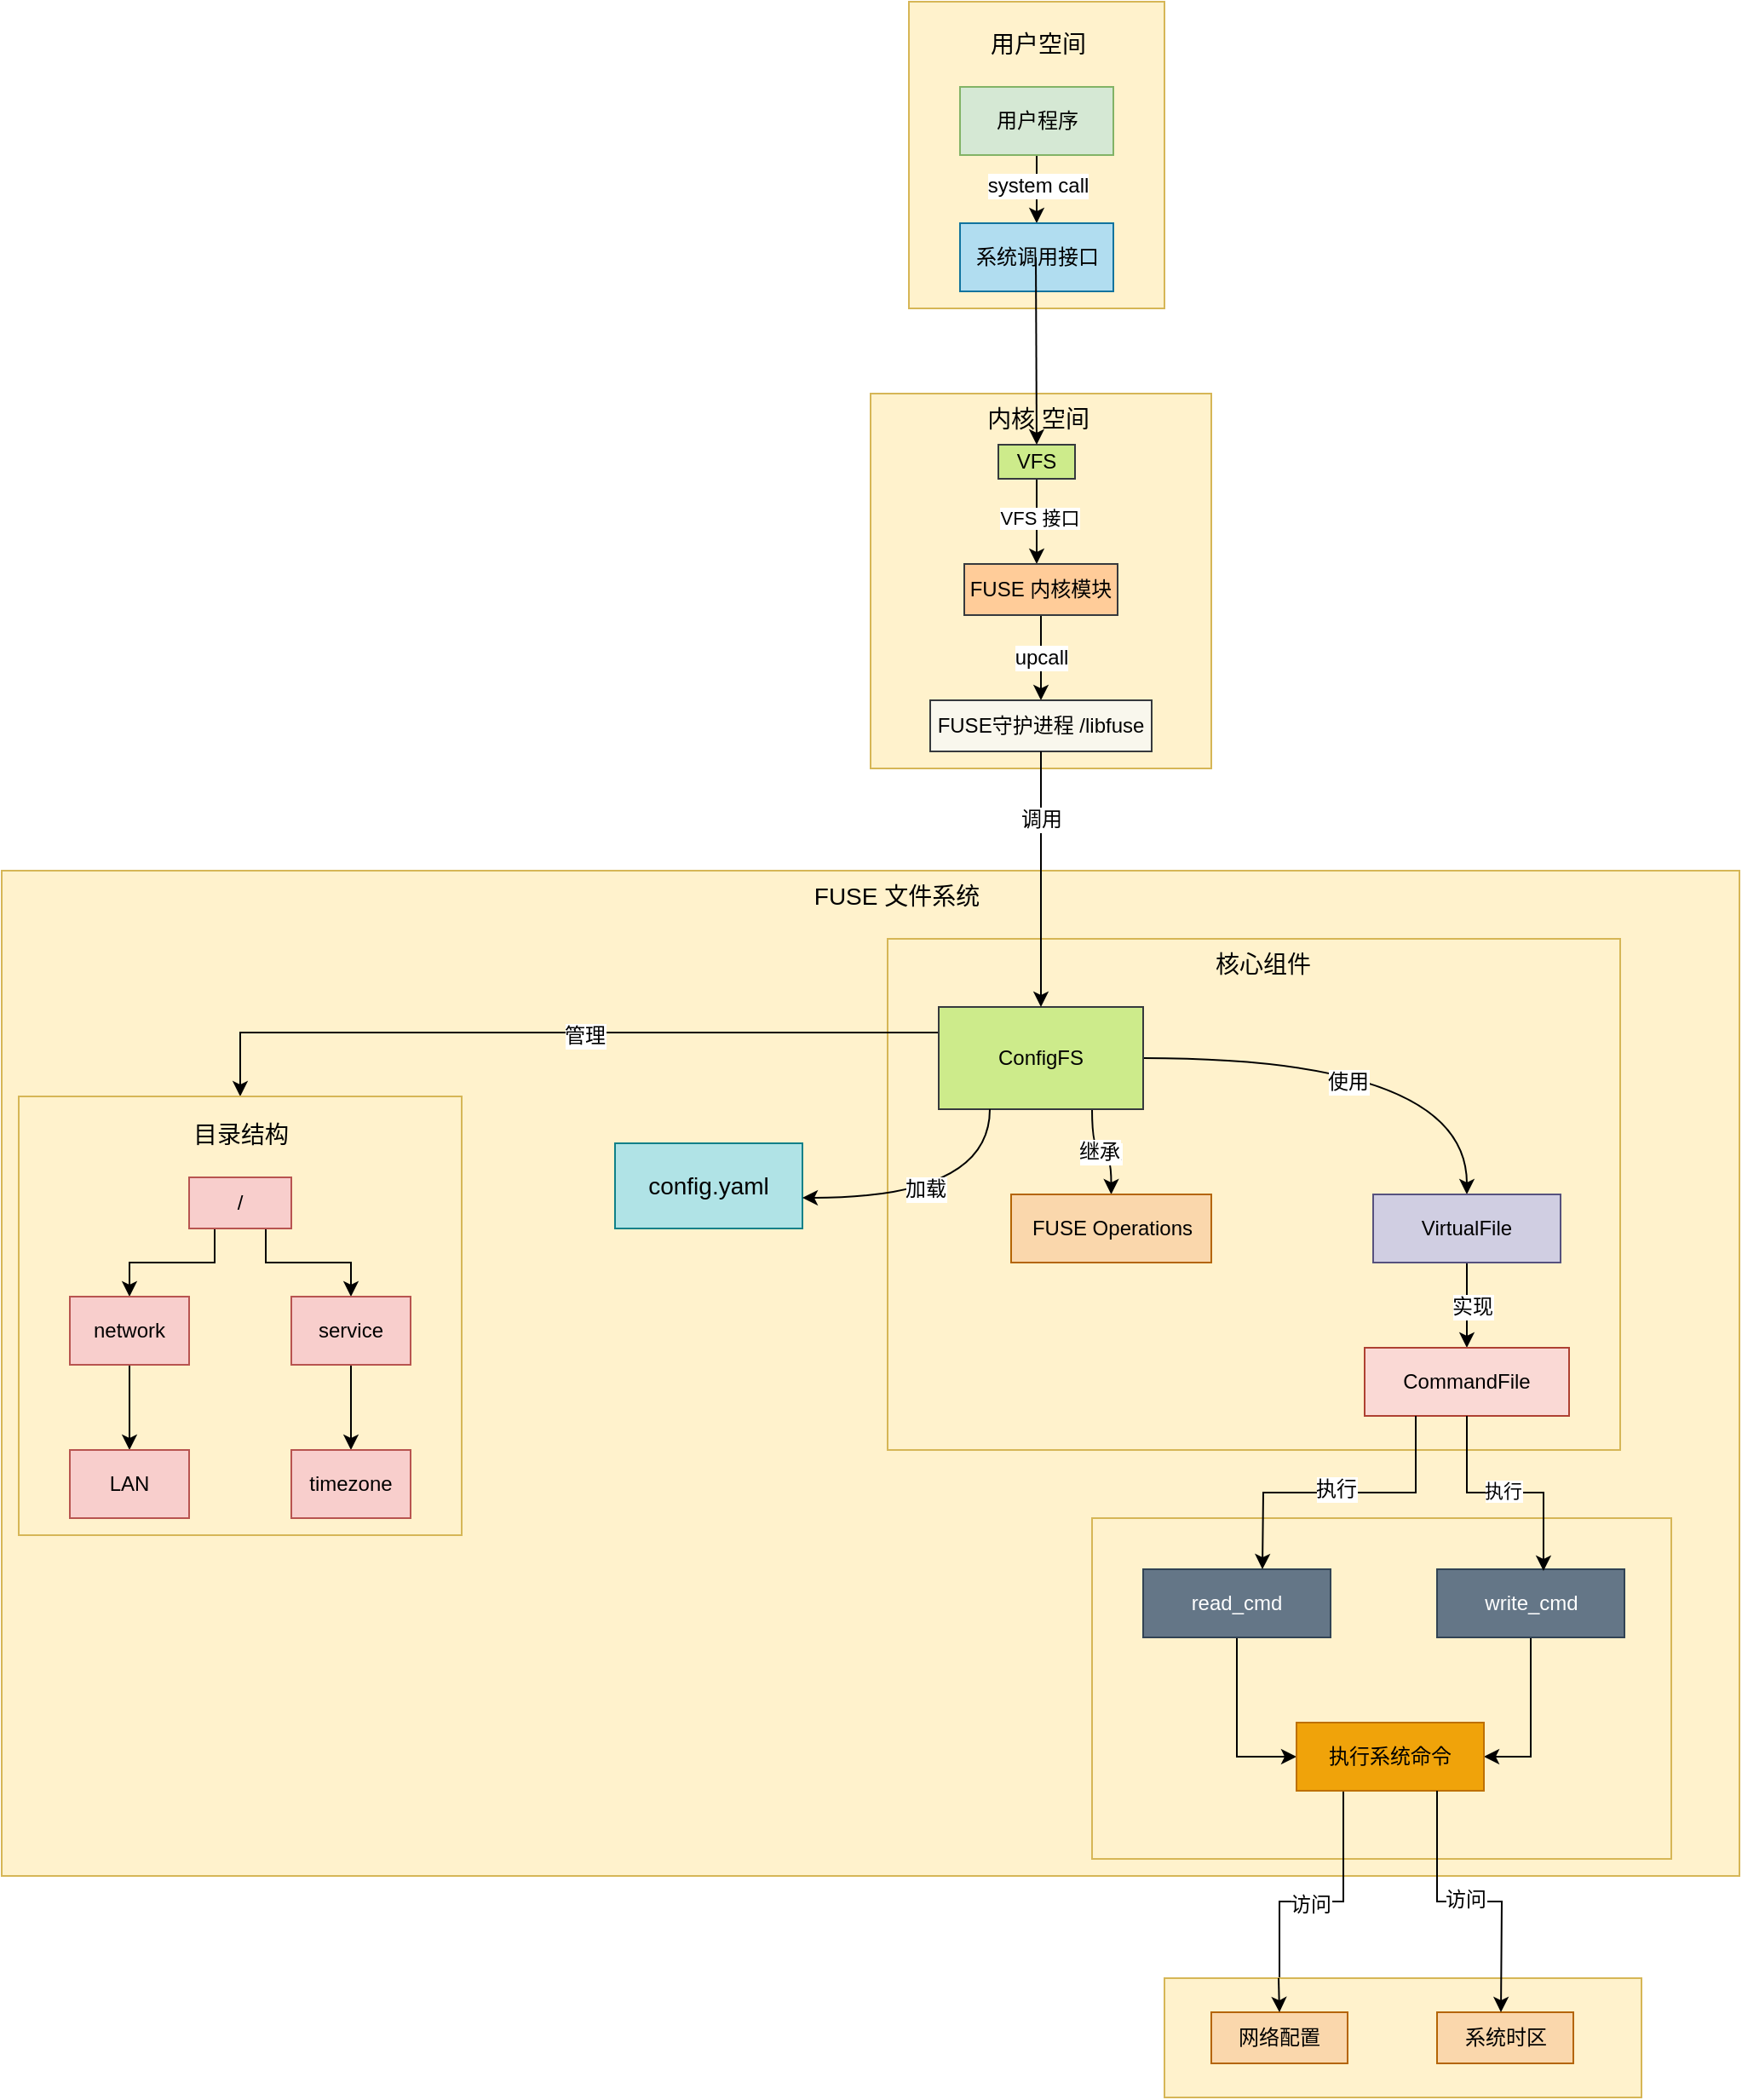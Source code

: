 <mxfile version="26.0.6" pages="2">
  <diagram name="第 1 页" id="SGtt7-OJMdf_N2xyrFZu">
    <mxGraphModel dx="1426" dy="783" grid="1" gridSize="10" guides="1" tooltips="1" connect="1" arrows="1" fold="1" page="1" pageScale="1" pageWidth="20000" pageHeight="15000" math="0" shadow="0">
      <root>
        <mxCell id="0" />
        <mxCell id="1" parent="0" />
        <mxCell id="IP_JxdHGJETqCByfs_0r-2" value="" style="rounded=0;whiteSpace=wrap;html=1;fillColor=#fff2cc;strokeColor=#d6b656;" vertex="1" parent="1">
          <mxGeometry x="872.5" y="290" width="150" height="180" as="geometry" />
        </mxCell>
        <mxCell id="IP_JxdHGJETqCByfs_0r-3" value="&lt;font style=&quot;font-size: 14px;&quot;&gt;用户空间&lt;/font&gt;" style="text;html=1;align=center;verticalAlign=middle;resizable=0;points=[];autosize=1;strokeColor=none;fillColor=none;" vertex="1" parent="1">
          <mxGeometry x="907.5" y="300" width="80" height="30" as="geometry" />
        </mxCell>
        <mxCell id="IP_JxdHGJETqCByfs_0r-11" value="" style="edgeStyle=orthogonalEdgeStyle;rounded=0;orthogonalLoop=1;jettySize=auto;html=1;" edge="1" parent="1" source="IP_JxdHGJETqCByfs_0r-5" target="IP_JxdHGJETqCByfs_0r-6">
          <mxGeometry relative="1" as="geometry" />
        </mxCell>
        <mxCell id="IP_JxdHGJETqCByfs_0r-12" value="&lt;font style=&quot;font-size: 12px;&quot;&gt;system call&lt;/font&gt;" style="edgeLabel;html=1;align=center;verticalAlign=middle;resizable=0;points=[];" vertex="1" connectable="0" parent="IP_JxdHGJETqCByfs_0r-11">
          <mxGeometry x="-0.1" relative="1" as="geometry">
            <mxPoint as="offset" />
          </mxGeometry>
        </mxCell>
        <mxCell id="IP_JxdHGJETqCByfs_0r-5" value="用户程序" style="rounded=0;whiteSpace=wrap;html=1;fillColor=#d5e8d4;strokeColor=#82b366;" vertex="1" parent="1">
          <mxGeometry x="902.5" y="340" width="90" height="40" as="geometry" />
        </mxCell>
        <mxCell id="IP_JxdHGJETqCByfs_0r-6" value="系统调用接口" style="rounded=0;whiteSpace=wrap;html=1;fillColor=#b1ddf0;strokeColor=#10739e;" vertex="1" parent="1">
          <mxGeometry x="902.5" y="420" width="90" height="40" as="geometry" />
        </mxCell>
        <mxCell id="IP_JxdHGJETqCByfs_0r-14" value="" style="rounded=0;whiteSpace=wrap;html=1;fillColor=#fff2cc;strokeColor=#d6b656;" vertex="1" parent="1">
          <mxGeometry x="850" y="520" width="200" height="220" as="geometry" />
        </mxCell>
        <mxCell id="IP_JxdHGJETqCByfs_0r-15" value="&lt;font style=&quot;font-size: 14px;&quot;&gt;内核 空间&lt;/font&gt;" style="text;html=1;align=center;verticalAlign=middle;resizable=0;points=[];autosize=1;strokeColor=none;fillColor=none;" vertex="1" parent="1">
          <mxGeometry x="907.5" y="520" width="80" height="30" as="geometry" />
        </mxCell>
        <mxCell id="IP_JxdHGJETqCByfs_0r-18" value="" style="edgeStyle=orthogonalEdgeStyle;rounded=0;orthogonalLoop=1;jettySize=auto;html=1;" edge="1" parent="1" source="IP_JxdHGJETqCByfs_0r-16" target="IP_JxdHGJETqCByfs_0r-17">
          <mxGeometry relative="1" as="geometry">
            <Array as="points">
              <mxPoint x="948" y="620" />
              <mxPoint x="948" y="620" />
            </Array>
          </mxGeometry>
        </mxCell>
        <mxCell id="IP_JxdHGJETqCByfs_0r-19" value="VFS 接口" style="edgeLabel;html=1;align=center;verticalAlign=middle;resizable=0;points=[];" vertex="1" connectable="0" parent="IP_JxdHGJETqCByfs_0r-18">
          <mxGeometry x="-0.08" y="1" relative="1" as="geometry">
            <mxPoint as="offset" />
          </mxGeometry>
        </mxCell>
        <mxCell id="IP_JxdHGJETqCByfs_0r-16" value="VFS" style="rounded=0;whiteSpace=wrap;html=1;fillColor=#cdeb8b;strokeColor=#36393d;" vertex="1" parent="1">
          <mxGeometry x="925" y="550" width="45" height="20" as="geometry" />
        </mxCell>
        <mxCell id="IP_JxdHGJETqCByfs_0r-22" value="&lt;font style=&quot;font-size: 12px;&quot;&gt;upcall&lt;/font&gt;" style="edgeStyle=orthogonalEdgeStyle;rounded=0;orthogonalLoop=1;jettySize=auto;html=1;" edge="1" parent="1" source="IP_JxdHGJETqCByfs_0r-17" target="IP_JxdHGJETqCByfs_0r-20">
          <mxGeometry relative="1" as="geometry" />
        </mxCell>
        <mxCell id="IP_JxdHGJETqCByfs_0r-17" value="FUSE 内核模块" style="rounded=0;whiteSpace=wrap;html=1;fillColor=#ffcc99;strokeColor=#36393d;" vertex="1" parent="1">
          <mxGeometry x="905" y="620" width="90" height="30" as="geometry" />
        </mxCell>
        <mxCell id="IP_JxdHGJETqCByfs_0r-20" value="FUSE守护进程 /libfuse" style="rounded=0;whiteSpace=wrap;html=1;fillColor=#f9f7ed;strokeColor=#36393d;" vertex="1" parent="1">
          <mxGeometry x="885" y="700" width="130" height="30" as="geometry" />
        </mxCell>
        <mxCell id="IP_JxdHGJETqCByfs_0r-77" value="" style="endArrow=classic;html=1;rounded=0;elbow=vertical;entryX=0.5;entryY=0;entryDx=0;entryDy=0;" edge="1" parent="1" target="IP_JxdHGJETqCByfs_0r-16">
          <mxGeometry width="50" height="50" relative="1" as="geometry">
            <mxPoint x="947" y="440" as="sourcePoint" />
            <mxPoint x="947" y="520" as="targetPoint" />
          </mxGeometry>
        </mxCell>
        <mxCell id="WqmLfedw4mhr-eDDyOhO-1" value="" style="rounded=0;whiteSpace=wrap;html=1;fillColor=#fff2cc;strokeColor=#d6b656;" vertex="1" parent="1">
          <mxGeometry x="340" y="800" width="1020" height="590" as="geometry" />
        </mxCell>
        <mxCell id="WqmLfedw4mhr-eDDyOhO-2" style="edgeStyle=none;rounded=0;orthogonalLoop=1;jettySize=auto;html=1;exitX=0.25;exitY=0;exitDx=0;exitDy=0;elbow=vertical;" edge="1" parent="1" source="WqmLfedw4mhr-eDDyOhO-3" target="WqmLfedw4mhr-eDDyOhO-11">
          <mxGeometry relative="1" as="geometry" />
        </mxCell>
        <mxCell id="WqmLfedw4mhr-eDDyOhO-3" value="" style="rounded=0;whiteSpace=wrap;html=1;fillColor=#fff2cc;strokeColor=#d6b656;" vertex="1" parent="1">
          <mxGeometry x="860" y="840" width="430" height="300" as="geometry" />
        </mxCell>
        <mxCell id="WqmLfedw4mhr-eDDyOhO-4" value="&lt;span style=&quot;font-size: 14px;&quot;&gt;核心组件&lt;/span&gt;" style="text;html=1;align=center;verticalAlign=middle;resizable=0;points=[];autosize=1;strokeColor=none;fillColor=none;" vertex="1" parent="1">
          <mxGeometry x="1040" y="840" width="80" height="30" as="geometry" />
        </mxCell>
        <mxCell id="WqmLfedw4mhr-eDDyOhO-5" style="edgeStyle=orthogonalEdgeStyle;rounded=0;orthogonalLoop=1;jettySize=auto;html=1;exitX=0.75;exitY=1;exitDx=0;exitDy=0;curved=1;" edge="1" parent="1" source="WqmLfedw4mhr-eDDyOhO-11" target="WqmLfedw4mhr-eDDyOhO-12">
          <mxGeometry relative="1" as="geometry" />
        </mxCell>
        <mxCell id="WqmLfedw4mhr-eDDyOhO-6" value="继承" style="edgeLabel;html=1;align=center;verticalAlign=middle;resizable=0;points=[];" vertex="1" connectable="0" parent="WqmLfedw4mhr-eDDyOhO-5">
          <mxGeometry x="-0.044" y="-1" relative="1" as="geometry">
            <mxPoint x="1" as="offset" />
          </mxGeometry>
        </mxCell>
        <mxCell id="WqmLfedw4mhr-eDDyOhO-69" value="Text" style="edgeLabel;html=1;align=center;verticalAlign=middle;resizable=0;points=[];" vertex="1" connectable="0" parent="WqmLfedw4mhr-eDDyOhO-5">
          <mxGeometry x="0.011" relative="1" as="geometry">
            <mxPoint as="offset" />
          </mxGeometry>
        </mxCell>
        <mxCell id="WqmLfedw4mhr-eDDyOhO-70" value="&lt;font style=&quot;font-size: 12px;&quot;&gt;继承&lt;/font&gt;" style="edgeLabel;html=1;align=center;verticalAlign=middle;resizable=0;points=[];" vertex="1" connectable="0" parent="WqmLfedw4mhr-eDDyOhO-5">
          <mxGeometry x="-0.054" relative="1" as="geometry">
            <mxPoint as="offset" />
          </mxGeometry>
        </mxCell>
        <mxCell id="WqmLfedw4mhr-eDDyOhO-7" style="rounded=0;orthogonalLoop=1;jettySize=auto;html=1;edgeStyle=orthogonalEdgeStyle;elbow=vertical;curved=1;" edge="1" parent="1" source="WqmLfedw4mhr-eDDyOhO-11" target="WqmLfedw4mhr-eDDyOhO-15">
          <mxGeometry relative="1" as="geometry" />
        </mxCell>
        <mxCell id="WqmLfedw4mhr-eDDyOhO-8" value="&lt;font style=&quot;font-size: 12px;&quot;&gt;使用&lt;/font&gt;" style="edgeLabel;html=1;align=center;verticalAlign=middle;resizable=0;points=[];" vertex="1" connectable="0" parent="WqmLfedw4mhr-eDDyOhO-7">
          <mxGeometry x="-0.11" y="-14" relative="1" as="geometry">
            <mxPoint as="offset" />
          </mxGeometry>
        </mxCell>
        <mxCell id="WqmLfedw4mhr-eDDyOhO-9" style="edgeStyle=orthogonalEdgeStyle;rounded=0;orthogonalLoop=1;jettySize=auto;html=1;exitX=0;exitY=0.25;exitDx=0;exitDy=0;entryX=0.5;entryY=0;entryDx=0;entryDy=0;elbow=vertical;" edge="1" parent="1" source="WqmLfedw4mhr-eDDyOhO-11" target="WqmLfedw4mhr-eDDyOhO-35">
          <mxGeometry relative="1" as="geometry" />
        </mxCell>
        <mxCell id="WqmLfedw4mhr-eDDyOhO-84" value="&lt;font style=&quot;font-size: 12px;&quot;&gt;管理&lt;/font&gt;" style="edgeLabel;html=1;align=center;verticalAlign=middle;resizable=0;points=[];" vertex="1" connectable="0" parent="WqmLfedw4mhr-eDDyOhO-9">
          <mxGeometry x="-0.07" y="2" relative="1" as="geometry">
            <mxPoint as="offset" />
          </mxGeometry>
        </mxCell>
        <mxCell id="WqmLfedw4mhr-eDDyOhO-11" value="ConfigFS" style="rounded=0;whiteSpace=wrap;html=1;fillColor=#cdeb8b;strokeColor=#36393d;" vertex="1" parent="1">
          <mxGeometry x="890" y="880" width="120" height="60" as="geometry" />
        </mxCell>
        <mxCell id="WqmLfedw4mhr-eDDyOhO-12" value="FUSE Operations" style="rounded=0;whiteSpace=wrap;html=1;fillColor=#fad7ac;strokeColor=#b46504;" vertex="1" parent="1">
          <mxGeometry x="932.5" y="990" width="117.5" height="40" as="geometry" />
        </mxCell>
        <mxCell id="WqmLfedw4mhr-eDDyOhO-13" style="edgeStyle=orthogonalEdgeStyle;rounded=0;orthogonalLoop=1;jettySize=auto;html=1;exitX=0.5;exitY=1;exitDx=0;exitDy=0;entryX=0.5;entryY=0;entryDx=0;entryDy=0;" edge="1" parent="1" source="WqmLfedw4mhr-eDDyOhO-15" target="WqmLfedw4mhr-eDDyOhO-16">
          <mxGeometry relative="1" as="geometry" />
        </mxCell>
        <mxCell id="WqmLfedw4mhr-eDDyOhO-14" value="&lt;font style=&quot;font-size: 12px;&quot;&gt;实现&lt;/font&gt;" style="edgeLabel;html=1;align=center;verticalAlign=middle;resizable=0;points=[];" vertex="1" connectable="0" parent="WqmLfedw4mhr-eDDyOhO-13">
          <mxGeometry x="0.04" y="3" relative="1" as="geometry">
            <mxPoint as="offset" />
          </mxGeometry>
        </mxCell>
        <mxCell id="WqmLfedw4mhr-eDDyOhO-15" value="VirtualFile" style="rounded=0;whiteSpace=wrap;html=1;fillColor=#d0cee2;strokeColor=#56517e;" vertex="1" parent="1">
          <mxGeometry x="1145" y="990" width="110" height="40" as="geometry" />
        </mxCell>
        <mxCell id="WqmLfedw4mhr-eDDyOhO-16" value="CommandFile" style="rounded=0;whiteSpace=wrap;html=1;fillColor=#fad9d5;strokeColor=#ae4132;" vertex="1" parent="1">
          <mxGeometry x="1140" y="1080" width="120" height="40" as="geometry" />
        </mxCell>
        <mxCell id="WqmLfedw4mhr-eDDyOhO-17" value="&lt;font style=&quot;font-size: 14px;&quot;&gt;config.yaml&lt;/font&gt;" style="rounded=0;whiteSpace=wrap;html=1;fillColor=#b0e3e6;strokeColor=#0e8088;" vertex="1" parent="1">
          <mxGeometry x="700" y="960" width="110" height="50" as="geometry" />
        </mxCell>
        <mxCell id="WqmLfedw4mhr-eDDyOhO-18" style="edgeStyle=orthogonalEdgeStyle;rounded=0;orthogonalLoop=1;jettySize=auto;html=1;exitX=0.25;exitY=1;exitDx=0;exitDy=0;entryX=1;entryY=0.64;entryDx=0;entryDy=0;entryPerimeter=0;curved=1;" edge="1" parent="1" source="WqmLfedw4mhr-eDDyOhO-11" target="WqmLfedw4mhr-eDDyOhO-17">
          <mxGeometry relative="1" as="geometry" />
        </mxCell>
        <mxCell id="WqmLfedw4mhr-eDDyOhO-19" value="&lt;font style=&quot;font-size: 12px;&quot;&gt;加载&lt;/font&gt;" style="edgeLabel;html=1;align=center;verticalAlign=middle;resizable=0;points=[];" vertex="1" connectable="0" parent="WqmLfedw4mhr-eDDyOhO-18">
          <mxGeometry x="0.11" y="-5" relative="1" as="geometry">
            <mxPoint as="offset" />
          </mxGeometry>
        </mxCell>
        <mxCell id="WqmLfedw4mhr-eDDyOhO-20" style="edgeStyle=none;rounded=0;orthogonalLoop=1;jettySize=auto;html=1;exitX=0.25;exitY=0;exitDx=0;exitDy=0;elbow=vertical;" edge="1" parent="1" source="WqmLfedw4mhr-eDDyOhO-3" target="WqmLfedw4mhr-eDDyOhO-3">
          <mxGeometry relative="1" as="geometry" />
        </mxCell>
        <mxCell id="WqmLfedw4mhr-eDDyOhO-21" value="" style="rounded=0;whiteSpace=wrap;html=1;fillColor=#fff2cc;strokeColor=#d6b656;" vertex="1" parent="1">
          <mxGeometry x="980" y="1180" width="340" height="200" as="geometry" />
        </mxCell>
        <mxCell id="WqmLfedw4mhr-eDDyOhO-22" style="edgeStyle=orthogonalEdgeStyle;rounded=0;orthogonalLoop=1;jettySize=auto;html=1;exitX=0.5;exitY=1;exitDx=0;exitDy=0;entryX=0;entryY=0.5;entryDx=0;entryDy=0;elbow=vertical;" edge="1" parent="1" source="WqmLfedw4mhr-eDDyOhO-23" target="WqmLfedw4mhr-eDDyOhO-28">
          <mxGeometry relative="1" as="geometry" />
        </mxCell>
        <mxCell id="WqmLfedw4mhr-eDDyOhO-23" value="read_cmd" style="rounded=0;whiteSpace=wrap;html=1;fillColor=#647687;fontColor=#ffffff;strokeColor=#314354;" vertex="1" parent="1">
          <mxGeometry x="1010" y="1210" width="110" height="40" as="geometry" />
        </mxCell>
        <mxCell id="WqmLfedw4mhr-eDDyOhO-24" style="edgeStyle=orthogonalEdgeStyle;rounded=0;orthogonalLoop=1;jettySize=auto;html=1;entryX=1;entryY=0.5;entryDx=0;entryDy=0;elbow=vertical;" edge="1" parent="1" source="WqmLfedw4mhr-eDDyOhO-25" target="WqmLfedw4mhr-eDDyOhO-28">
          <mxGeometry relative="1" as="geometry" />
        </mxCell>
        <mxCell id="WqmLfedw4mhr-eDDyOhO-25" value="write_cmd" style="rounded=0;whiteSpace=wrap;html=1;fillColor=#647687;fontColor=#ffffff;strokeColor=#314354;" vertex="1" parent="1">
          <mxGeometry x="1182.5" y="1210" width="110" height="40" as="geometry" />
        </mxCell>
        <mxCell id="WqmLfedw4mhr-eDDyOhO-26" style="edgeStyle=orthogonalEdgeStyle;rounded=0;orthogonalLoop=1;jettySize=auto;html=1;exitX=0.25;exitY=1;exitDx=0;exitDy=0;entryX=0.5;entryY=0;entryDx=0;entryDy=0;elbow=vertical;" edge="1" parent="1">
          <mxGeometry relative="1" as="geometry">
            <mxPoint x="1127.5" y="1340" as="sourcePoint" />
            <mxPoint x="1090" y="1470" as="targetPoint" />
            <Array as="points">
              <mxPoint x="1128" y="1405" />
              <mxPoint x="1090" y="1405" />
            </Array>
          </mxGeometry>
        </mxCell>
        <mxCell id="WqmLfedw4mhr-eDDyOhO-81" value="&lt;font style=&quot;font-size: 12px;&quot;&gt;访问&lt;/font&gt;" style="edgeLabel;html=1;align=center;verticalAlign=middle;resizable=0;points=[];" vertex="1" connectable="0" parent="WqmLfedw4mhr-eDDyOhO-26">
          <mxGeometry x="0.021" y="2" relative="1" as="geometry">
            <mxPoint x="1" as="offset" />
          </mxGeometry>
        </mxCell>
        <mxCell id="WqmLfedw4mhr-eDDyOhO-28" value="执行系统命令" style="rounded=0;whiteSpace=wrap;html=1;fillColor=#f0a30a;fontColor=#000000;strokeColor=#BD7000;" vertex="1" parent="1">
          <mxGeometry x="1100" y="1300" width="110" height="40" as="geometry" />
        </mxCell>
        <mxCell id="WqmLfedw4mhr-eDDyOhO-29" value="" style="rounded=0;whiteSpace=wrap;html=1;fillColor=#fff2cc;strokeColor=#d6b656;" vertex="1" parent="1">
          <mxGeometry x="1022.5" y="1450" width="280" height="70" as="geometry" />
        </mxCell>
        <mxCell id="WqmLfedw4mhr-eDDyOhO-30" value="网络配置" style="rounded=0;whiteSpace=wrap;html=1;fillColor=#fad7ac;strokeColor=#b46504;" vertex="1" parent="1">
          <mxGeometry x="1050" y="1470" width="80" height="30" as="geometry" />
        </mxCell>
        <mxCell id="WqmLfedw4mhr-eDDyOhO-31" value="系统时区" style="rounded=0;whiteSpace=wrap;html=1;fillColor=#fad7ac;strokeColor=#b46504;" vertex="1" parent="1">
          <mxGeometry x="1182.5" y="1470" width="80" height="30" as="geometry" />
        </mxCell>
        <mxCell id="WqmLfedw4mhr-eDDyOhO-32" style="edgeStyle=orthogonalEdgeStyle;rounded=0;orthogonalLoop=1;jettySize=auto;html=1;exitX=0.75;exitY=1;exitDx=0;exitDy=0;entryX=0.277;entryY=0.286;entryDx=0;entryDy=0;entryPerimeter=0;elbow=vertical;" edge="1" parent="1" source="WqmLfedw4mhr-eDDyOhO-28">
          <mxGeometry relative="1" as="geometry">
            <mxPoint x="1248" y="1340" as="sourcePoint" />
            <mxPoint x="1220" y="1470" as="targetPoint" />
          </mxGeometry>
        </mxCell>
        <mxCell id="WqmLfedw4mhr-eDDyOhO-82" value="&lt;font style=&quot;font-size: 12px;&quot;&gt;访问&lt;/font&gt;" style="edgeLabel;html=1;align=center;verticalAlign=middle;resizable=0;points=[];" vertex="1" connectable="0" parent="WqmLfedw4mhr-eDDyOhO-32">
          <mxGeometry x="-0.042" y="1" relative="1" as="geometry">
            <mxPoint x="1" as="offset" />
          </mxGeometry>
        </mxCell>
        <mxCell id="WqmLfedw4mhr-eDDyOhO-34" value="" style="endArrow=classic;html=1;rounded=0;elbow=vertical;" edge="1" parent="1">
          <mxGeometry width="50" height="50" relative="1" as="geometry">
            <mxPoint x="1089.5" y="1450" as="sourcePoint" />
            <mxPoint x="1090" y="1470" as="targetPoint" />
          </mxGeometry>
        </mxCell>
        <mxCell id="WqmLfedw4mhr-eDDyOhO-35" value="" style="rounded=0;whiteSpace=wrap;html=1;fillColor=#fff2cc;strokeColor=#d6b656;" vertex="1" parent="1">
          <mxGeometry x="350" y="932.5" width="260" height="257.5" as="geometry" />
        </mxCell>
        <mxCell id="WqmLfedw4mhr-eDDyOhO-36" value="&lt;span style=&quot;font-size: 14px;&quot;&gt;目录结构&lt;/span&gt;" style="text;html=1;align=center;verticalAlign=middle;resizable=0;points=[];autosize=1;strokeColor=none;fillColor=none;" vertex="1" parent="1">
          <mxGeometry x="440" y="940" width="80" height="30" as="geometry" />
        </mxCell>
        <mxCell id="WqmLfedw4mhr-eDDyOhO-37" style="edgeStyle=orthogonalEdgeStyle;rounded=0;orthogonalLoop=1;jettySize=auto;html=1;exitX=0.25;exitY=1;exitDx=0;exitDy=0;elbow=vertical;" edge="1" parent="1" source="WqmLfedw4mhr-eDDyOhO-39" target="WqmLfedw4mhr-eDDyOhO-41">
          <mxGeometry relative="1" as="geometry" />
        </mxCell>
        <mxCell id="WqmLfedw4mhr-eDDyOhO-38" style="edgeStyle=orthogonalEdgeStyle;rounded=0;orthogonalLoop=1;jettySize=auto;html=1;exitX=0.75;exitY=1;exitDx=0;exitDy=0;entryX=0.5;entryY=0;entryDx=0;entryDy=0;elbow=vertical;" edge="1" parent="1" source="WqmLfedw4mhr-eDDyOhO-39" target="WqmLfedw4mhr-eDDyOhO-43">
          <mxGeometry relative="1" as="geometry" />
        </mxCell>
        <mxCell id="WqmLfedw4mhr-eDDyOhO-39" value="/" style="rounded=0;whiteSpace=wrap;html=1;fillColor=#f8cecc;strokeColor=#b85450;" vertex="1" parent="1">
          <mxGeometry x="450" y="980" width="60" height="30" as="geometry" />
        </mxCell>
        <mxCell id="WqmLfedw4mhr-eDDyOhO-40" style="edgeStyle=orthogonalEdgeStyle;rounded=0;orthogonalLoop=1;jettySize=auto;html=1;exitX=0.5;exitY=1;exitDx=0;exitDy=0;elbow=vertical;" edge="1" parent="1" source="WqmLfedw4mhr-eDDyOhO-41" target="WqmLfedw4mhr-eDDyOhO-44">
          <mxGeometry relative="1" as="geometry" />
        </mxCell>
        <mxCell id="WqmLfedw4mhr-eDDyOhO-41" value="network" style="rounded=0;whiteSpace=wrap;html=1;fillColor=#f8cecc;strokeColor=#b85450;" vertex="1" parent="1">
          <mxGeometry x="380" y="1050" width="70" height="40" as="geometry" />
        </mxCell>
        <mxCell id="WqmLfedw4mhr-eDDyOhO-42" style="edgeStyle=orthogonalEdgeStyle;rounded=0;orthogonalLoop=1;jettySize=auto;html=1;exitX=0.5;exitY=1;exitDx=0;exitDy=0;elbow=vertical;" edge="1" parent="1" source="WqmLfedw4mhr-eDDyOhO-43" target="WqmLfedw4mhr-eDDyOhO-45">
          <mxGeometry relative="1" as="geometry" />
        </mxCell>
        <mxCell id="WqmLfedw4mhr-eDDyOhO-43" value="service" style="rounded=0;whiteSpace=wrap;html=1;fillColor=#f8cecc;strokeColor=#b85450;" vertex="1" parent="1">
          <mxGeometry x="510" y="1050" width="70" height="40" as="geometry" />
        </mxCell>
        <mxCell id="WqmLfedw4mhr-eDDyOhO-44" value="LAN" style="rounded=0;whiteSpace=wrap;html=1;fillColor=#f8cecc;strokeColor=#b85450;" vertex="1" parent="1">
          <mxGeometry x="380" y="1140" width="70" height="40" as="geometry" />
        </mxCell>
        <mxCell id="WqmLfedw4mhr-eDDyOhO-45" value="timezone" style="rounded=0;whiteSpace=wrap;html=1;fillColor=#f8cecc;strokeColor=#b85450;" vertex="1" parent="1">
          <mxGeometry x="510" y="1140" width="70" height="40" as="geometry" />
        </mxCell>
        <mxCell id="WqmLfedw4mhr-eDDyOhO-46" value="&lt;span style=&quot;font-size: 14px;&quot;&gt;FUSE 文件系统&lt;/span&gt;" style="text;html=1;align=center;verticalAlign=middle;resizable=0;points=[];autosize=1;strokeColor=none;fillColor=none;" vertex="1" parent="1">
          <mxGeometry x="805" y="800" width="120" height="30" as="geometry" />
        </mxCell>
        <mxCell id="WqmLfedw4mhr-eDDyOhO-48" value="" style="endArrow=classic;html=1;rounded=0;elbow=vertical;entryX=0.5;entryY=0;entryDx=0;entryDy=0;" edge="1" parent="1" target="WqmLfedw4mhr-eDDyOhO-11">
          <mxGeometry width="50" height="50" relative="1" as="geometry">
            <mxPoint x="950" y="750" as="sourcePoint" />
            <mxPoint x="949.5" y="750" as="targetPoint" />
            <Array as="points">
              <mxPoint x="950" y="730" />
              <mxPoint x="950" y="750" />
            </Array>
          </mxGeometry>
        </mxCell>
        <mxCell id="WqmLfedw4mhr-eDDyOhO-66" value="&lt;font style=&quot;font-size: 12px;&quot;&gt;调用&lt;/font&gt;" style="edgeLabel;html=1;align=center;verticalAlign=middle;resizable=0;points=[];" vertex="1" connectable="0" parent="WqmLfedw4mhr-eDDyOhO-48">
          <mxGeometry x="-0.294" relative="1" as="geometry">
            <mxPoint as="offset" />
          </mxGeometry>
        </mxCell>
        <mxCell id="WqmLfedw4mhr-eDDyOhO-58" style="edgeStyle=orthogonalEdgeStyle;rounded=0;orthogonalLoop=1;jettySize=auto;html=1;exitX=0.5;exitY=1;exitDx=0;exitDy=0;entryX=0.568;entryY=0.025;entryDx=0;entryDy=0;entryPerimeter=0;elbow=vertical;" edge="1" parent="1" source="WqmLfedw4mhr-eDDyOhO-16" target="WqmLfedw4mhr-eDDyOhO-25">
          <mxGeometry relative="1" as="geometry" />
        </mxCell>
        <mxCell id="WqmLfedw4mhr-eDDyOhO-80" value="执行" style="edgeLabel;html=1;align=center;verticalAlign=middle;resizable=0;points=[];" vertex="1" connectable="0" parent="WqmLfedw4mhr-eDDyOhO-58">
          <mxGeometry x="-0.029" y="1" relative="1" as="geometry">
            <mxPoint as="offset" />
          </mxGeometry>
        </mxCell>
        <mxCell id="WqmLfedw4mhr-eDDyOhO-65" style="edgeStyle=orthogonalEdgeStyle;rounded=0;orthogonalLoop=1;jettySize=auto;html=1;exitX=0.25;exitY=1;exitDx=0;exitDy=0;elbow=vertical;" edge="1" parent="1" source="WqmLfedw4mhr-eDDyOhO-16">
          <mxGeometry relative="1" as="geometry">
            <mxPoint x="1080" y="1210" as="targetPoint" />
          </mxGeometry>
        </mxCell>
        <mxCell id="WqmLfedw4mhr-eDDyOhO-78" value="&lt;font style=&quot;font-size: 12px;&quot;&gt;执行&lt;/font&gt;" style="edgeLabel;html=1;align=center;verticalAlign=middle;resizable=0;points=[];" vertex="1" connectable="0" parent="WqmLfedw4mhr-eDDyOhO-65">
          <mxGeometry x="0.025" y="-2" relative="1" as="geometry">
            <mxPoint as="offset" />
          </mxGeometry>
        </mxCell>
      </root>
    </mxGraphModel>
  </diagram>
  <diagram id="_9_qPz-8g7YEEqVQXZpP" name="第 2 页">
    <mxGraphModel dx="1426" dy="783" grid="1" gridSize="10" guides="1" tooltips="1" connect="1" arrows="1" fold="1" page="1" pageScale="1" pageWidth="20000" pageHeight="15000" math="0" shadow="0">
      <root>
        <mxCell id="0" />
        <mxCell id="1" parent="0" />
        <mxCell id="ssjPqu2jS7gnPc5ZwoL5-1" style="edgeStyle=none;rounded=0;orthogonalLoop=1;jettySize=auto;html=1;exitX=0.25;exitY=0;exitDx=0;exitDy=0;elbow=vertical;" edge="1" parent="1" source="ssjPqu2jS7gnPc5ZwoL5-2" target="ssjPqu2jS7gnPc5ZwoL5-10">
          <mxGeometry relative="1" as="geometry" />
        </mxCell>
        <mxCell id="ssjPqu2jS7gnPc5ZwoL5-2" value="" style="rounded=0;whiteSpace=wrap;html=1;" vertex="1" parent="1">
          <mxGeometry x="860" y="780" width="430" height="300" as="geometry" />
        </mxCell>
        <mxCell id="ssjPqu2jS7gnPc5ZwoL5-3" value="&lt;span style=&quot;font-size: 14px;&quot;&gt;核心组件&lt;/span&gt;" style="text;html=1;align=center;verticalAlign=middle;resizable=0;points=[];autosize=1;strokeColor=none;fillColor=none;" vertex="1" parent="1">
          <mxGeometry x="1040" y="780" width="80" height="30" as="geometry" />
        </mxCell>
        <mxCell id="ssjPqu2jS7gnPc5ZwoL5-4" style="edgeStyle=orthogonalEdgeStyle;rounded=0;orthogonalLoop=1;jettySize=auto;html=1;exitX=0.75;exitY=1;exitDx=0;exitDy=0;curved=1;" edge="1" parent="1" source="ssjPqu2jS7gnPc5ZwoL5-10" target="ssjPqu2jS7gnPc5ZwoL5-11">
          <mxGeometry relative="1" as="geometry" />
        </mxCell>
        <mxCell id="ssjPqu2jS7gnPc5ZwoL5-5" value="继承" style="edgeLabel;html=1;align=center;verticalAlign=middle;resizable=0;points=[];" vertex="1" connectable="0" parent="ssjPqu2jS7gnPc5ZwoL5-4">
          <mxGeometry x="-0.044" y="-1" relative="1" as="geometry">
            <mxPoint x="1" as="offset" />
          </mxGeometry>
        </mxCell>
        <mxCell id="ssjPqu2jS7gnPc5ZwoL5-6" style="rounded=0;orthogonalLoop=1;jettySize=auto;html=1;edgeStyle=orthogonalEdgeStyle;elbow=vertical;curved=1;" edge="1" parent="1" source="ssjPqu2jS7gnPc5ZwoL5-10" target="ssjPqu2jS7gnPc5ZwoL5-14">
          <mxGeometry relative="1" as="geometry" />
        </mxCell>
        <mxCell id="ssjPqu2jS7gnPc5ZwoL5-7" value="使用" style="edgeLabel;html=1;align=center;verticalAlign=middle;resizable=0;points=[];" vertex="1" connectable="0" parent="ssjPqu2jS7gnPc5ZwoL5-6">
          <mxGeometry x="-0.11" y="-14" relative="1" as="geometry">
            <mxPoint as="offset" />
          </mxGeometry>
        </mxCell>
        <mxCell id="ssjPqu2jS7gnPc5ZwoL5-8" style="edgeStyle=orthogonalEdgeStyle;rounded=0;orthogonalLoop=1;jettySize=auto;html=1;exitX=0;exitY=0.25;exitDx=0;exitDy=0;entryX=0.5;entryY=0;entryDx=0;entryDy=0;elbow=vertical;" edge="1" parent="1" source="ssjPqu2jS7gnPc5ZwoL5-10" target="ssjPqu2jS7gnPc5ZwoL5-34">
          <mxGeometry relative="1" as="geometry" />
        </mxCell>
        <mxCell id="ssjPqu2jS7gnPc5ZwoL5-9" value="管理" style="edgeLabel;html=1;align=center;verticalAlign=middle;resizable=0;points=[];" vertex="1" connectable="0" parent="ssjPqu2jS7gnPc5ZwoL5-8">
          <mxGeometry x="0.073" relative="1" as="geometry">
            <mxPoint x="30" as="offset" />
          </mxGeometry>
        </mxCell>
        <mxCell id="ssjPqu2jS7gnPc5ZwoL5-10" value="ConfigFS" style="rounded=0;whiteSpace=wrap;html=1;" vertex="1" parent="1">
          <mxGeometry x="890" y="820" width="120" height="60" as="geometry" />
        </mxCell>
        <mxCell id="ssjPqu2jS7gnPc5ZwoL5-11" value="FUSE Operations" style="rounded=0;whiteSpace=wrap;html=1;" vertex="1" parent="1">
          <mxGeometry x="932.5" y="930" width="117.5" height="40" as="geometry" />
        </mxCell>
        <mxCell id="ssjPqu2jS7gnPc5ZwoL5-12" style="edgeStyle=orthogonalEdgeStyle;rounded=0;orthogonalLoop=1;jettySize=auto;html=1;exitX=0.5;exitY=1;exitDx=0;exitDy=0;entryX=0.5;entryY=0;entryDx=0;entryDy=0;" edge="1" parent="1" source="ssjPqu2jS7gnPc5ZwoL5-14" target="ssjPqu2jS7gnPc5ZwoL5-15">
          <mxGeometry relative="1" as="geometry" />
        </mxCell>
        <mxCell id="ssjPqu2jS7gnPc5ZwoL5-13" value="实现" style="edgeLabel;html=1;align=center;verticalAlign=middle;resizable=0;points=[];" vertex="1" connectable="0" parent="ssjPqu2jS7gnPc5ZwoL5-12">
          <mxGeometry x="0.04" y="3" relative="1" as="geometry">
            <mxPoint as="offset" />
          </mxGeometry>
        </mxCell>
        <mxCell id="ssjPqu2jS7gnPc5ZwoL5-14" value="VirtualFile" style="rounded=0;whiteSpace=wrap;html=1;" vertex="1" parent="1">
          <mxGeometry x="1150" y="930" width="110" height="40" as="geometry" />
        </mxCell>
        <mxCell id="ssjPqu2jS7gnPc5ZwoL5-15" value="CommandFile" style="rounded=0;whiteSpace=wrap;html=1;" vertex="1" parent="1">
          <mxGeometry x="1150" y="1020" width="110" height="40" as="geometry" />
        </mxCell>
        <mxCell id="ssjPqu2jS7gnPc5ZwoL5-16" value="&lt;font style=&quot;font-size: 14px;&quot;&gt;config.yaml&lt;/font&gt;" style="rounded=0;whiteSpace=wrap;html=1;" vertex="1" parent="1">
          <mxGeometry x="700" y="900" width="110" height="50" as="geometry" />
        </mxCell>
        <mxCell id="ssjPqu2jS7gnPc5ZwoL5-17" style="edgeStyle=orthogonalEdgeStyle;rounded=0;orthogonalLoop=1;jettySize=auto;html=1;exitX=0.25;exitY=1;exitDx=0;exitDy=0;entryX=1;entryY=0.64;entryDx=0;entryDy=0;entryPerimeter=0;curved=1;" edge="1" parent="1" source="ssjPqu2jS7gnPc5ZwoL5-10" target="ssjPqu2jS7gnPc5ZwoL5-16">
          <mxGeometry relative="1" as="geometry" />
        </mxCell>
        <mxCell id="ssjPqu2jS7gnPc5ZwoL5-18" value="加载" style="edgeLabel;html=1;align=center;verticalAlign=middle;resizable=0;points=[];" vertex="1" connectable="0" parent="ssjPqu2jS7gnPc5ZwoL5-17">
          <mxGeometry x="0.11" y="-5" relative="1" as="geometry">
            <mxPoint as="offset" />
          </mxGeometry>
        </mxCell>
        <mxCell id="ssjPqu2jS7gnPc5ZwoL5-19" style="edgeStyle=none;rounded=0;orthogonalLoop=1;jettySize=auto;html=1;exitX=0.25;exitY=0;exitDx=0;exitDy=0;elbow=vertical;" edge="1" parent="1" source="ssjPqu2jS7gnPc5ZwoL5-2" target="ssjPqu2jS7gnPc5ZwoL5-2">
          <mxGeometry relative="1" as="geometry" />
        </mxCell>
        <mxCell id="ssjPqu2jS7gnPc5ZwoL5-20" value="" style="rounded=0;whiteSpace=wrap;html=1;" vertex="1" parent="1">
          <mxGeometry x="980" y="1120" width="340" height="200" as="geometry" />
        </mxCell>
        <mxCell id="ssjPqu2jS7gnPc5ZwoL5-21" style="edgeStyle=orthogonalEdgeStyle;rounded=0;orthogonalLoop=1;jettySize=auto;html=1;exitX=0.5;exitY=1;exitDx=0;exitDy=0;entryX=0;entryY=0.5;entryDx=0;entryDy=0;elbow=vertical;" edge="1" parent="1" source="ssjPqu2jS7gnPc5ZwoL5-22" target="ssjPqu2jS7gnPc5ZwoL5-27">
          <mxGeometry relative="1" as="geometry" />
        </mxCell>
        <mxCell id="ssjPqu2jS7gnPc5ZwoL5-22" value="read_cmd" style="rounded=0;whiteSpace=wrap;html=1;" vertex="1" parent="1">
          <mxGeometry x="1010" y="1150" width="110" height="40" as="geometry" />
        </mxCell>
        <mxCell id="ssjPqu2jS7gnPc5ZwoL5-23" style="edgeStyle=orthogonalEdgeStyle;rounded=0;orthogonalLoop=1;jettySize=auto;html=1;entryX=1;entryY=0.5;entryDx=0;entryDy=0;elbow=vertical;" edge="1" parent="1" source="ssjPqu2jS7gnPc5ZwoL5-24" target="ssjPqu2jS7gnPc5ZwoL5-27">
          <mxGeometry relative="1" as="geometry" />
        </mxCell>
        <mxCell id="ssjPqu2jS7gnPc5ZwoL5-24" value="write_cmd" style="rounded=0;whiteSpace=wrap;html=1;" vertex="1" parent="1">
          <mxGeometry x="1182.5" y="1150" width="110" height="40" as="geometry" />
        </mxCell>
        <mxCell id="ssjPqu2jS7gnPc5ZwoL5-25" style="edgeStyle=orthogonalEdgeStyle;rounded=0;orthogonalLoop=1;jettySize=auto;html=1;exitX=0.25;exitY=1;exitDx=0;exitDy=0;entryX=0.5;entryY=0;entryDx=0;entryDy=0;elbow=vertical;" edge="1" parent="1">
          <mxGeometry relative="1" as="geometry">
            <mxPoint x="1127.5" y="1280" as="sourcePoint" />
            <mxPoint x="1090" y="1410" as="targetPoint" />
            <Array as="points">
              <mxPoint x="1128" y="1345" />
              <mxPoint x="1090" y="1345" />
            </Array>
          </mxGeometry>
        </mxCell>
        <mxCell id="ssjPqu2jS7gnPc5ZwoL5-26" value="访问" style="edgeLabel;html=1;align=center;verticalAlign=middle;resizable=0;points=[];" vertex="1" connectable="0" parent="ssjPqu2jS7gnPc5ZwoL5-25">
          <mxGeometry x="0.009" y="-4" relative="1" as="geometry">
            <mxPoint x="1" as="offset" />
          </mxGeometry>
        </mxCell>
        <mxCell id="ssjPqu2jS7gnPc5ZwoL5-27" value="执行系统命令" style="rounded=0;whiteSpace=wrap;html=1;" vertex="1" parent="1">
          <mxGeometry x="1100" y="1240" width="110" height="40" as="geometry" />
        </mxCell>
        <mxCell id="ssjPqu2jS7gnPc5ZwoL5-28" value="" style="rounded=0;whiteSpace=wrap;html=1;" vertex="1" parent="1">
          <mxGeometry x="1022.5" y="1390" width="280" height="70" as="geometry" />
        </mxCell>
        <mxCell id="ssjPqu2jS7gnPc5ZwoL5-29" value="网络配置" style="rounded=0;whiteSpace=wrap;html=1;" vertex="1" parent="1">
          <mxGeometry x="1050" y="1410" width="80" height="30" as="geometry" />
        </mxCell>
        <mxCell id="ssjPqu2jS7gnPc5ZwoL5-30" value="系统时区" style="rounded=0;whiteSpace=wrap;html=1;" vertex="1" parent="1">
          <mxGeometry x="1182.5" y="1410" width="80" height="30" as="geometry" />
        </mxCell>
        <mxCell id="ssjPqu2jS7gnPc5ZwoL5-31" style="edgeStyle=orthogonalEdgeStyle;rounded=0;orthogonalLoop=1;jettySize=auto;html=1;exitX=0.75;exitY=1;exitDx=0;exitDy=0;entryX=0.277;entryY=0.286;entryDx=0;entryDy=0;entryPerimeter=0;elbow=vertical;" edge="1" parent="1" source="ssjPqu2jS7gnPc5ZwoL5-27">
          <mxGeometry relative="1" as="geometry">
            <mxPoint x="1248" y="1280" as="sourcePoint" />
            <mxPoint x="1220" y="1410" as="targetPoint" />
          </mxGeometry>
        </mxCell>
        <mxCell id="ssjPqu2jS7gnPc5ZwoL5-32" value="访问" style="edgeLabel;html=1;align=center;verticalAlign=middle;resizable=0;points=[];" vertex="1" connectable="0" parent="ssjPqu2jS7gnPc5ZwoL5-31">
          <mxGeometry x="-0.018" y="2" relative="1" as="geometry">
            <mxPoint x="1" as="offset" />
          </mxGeometry>
        </mxCell>
        <mxCell id="ssjPqu2jS7gnPc5ZwoL5-33" value="" style="endArrow=classic;html=1;rounded=0;elbow=vertical;" edge="1" parent="1">
          <mxGeometry width="50" height="50" relative="1" as="geometry">
            <mxPoint x="1089.5" y="1390" as="sourcePoint" />
            <mxPoint x="1090" y="1410" as="targetPoint" />
          </mxGeometry>
        </mxCell>
        <mxCell id="ssjPqu2jS7gnPc5ZwoL5-34" value="" style="rounded=0;whiteSpace=wrap;html=1;" vertex="1" parent="1">
          <mxGeometry x="350" y="872.5" width="260" height="257.5" as="geometry" />
        </mxCell>
        <mxCell id="ssjPqu2jS7gnPc5ZwoL5-35" value="&lt;span style=&quot;font-size: 14px;&quot;&gt;目录结构&lt;/span&gt;" style="text;html=1;align=center;verticalAlign=middle;resizable=0;points=[];autosize=1;strokeColor=none;fillColor=none;" vertex="1" parent="1">
          <mxGeometry x="440" y="880" width="80" height="30" as="geometry" />
        </mxCell>
        <mxCell id="ssjPqu2jS7gnPc5ZwoL5-36" style="edgeStyle=orthogonalEdgeStyle;rounded=0;orthogonalLoop=1;jettySize=auto;html=1;exitX=0.25;exitY=1;exitDx=0;exitDy=0;elbow=vertical;" edge="1" parent="1" source="ssjPqu2jS7gnPc5ZwoL5-38" target="ssjPqu2jS7gnPc5ZwoL5-40">
          <mxGeometry relative="1" as="geometry" />
        </mxCell>
        <mxCell id="ssjPqu2jS7gnPc5ZwoL5-37" style="edgeStyle=orthogonalEdgeStyle;rounded=0;orthogonalLoop=1;jettySize=auto;html=1;exitX=0.75;exitY=1;exitDx=0;exitDy=0;entryX=0.5;entryY=0;entryDx=0;entryDy=0;elbow=vertical;" edge="1" parent="1" source="ssjPqu2jS7gnPc5ZwoL5-38" target="ssjPqu2jS7gnPc5ZwoL5-42">
          <mxGeometry relative="1" as="geometry" />
        </mxCell>
        <mxCell id="ssjPqu2jS7gnPc5ZwoL5-38" value="/" style="rounded=0;whiteSpace=wrap;html=1;" vertex="1" parent="1">
          <mxGeometry x="450" y="920" width="60" height="30" as="geometry" />
        </mxCell>
        <mxCell id="ssjPqu2jS7gnPc5ZwoL5-39" style="edgeStyle=orthogonalEdgeStyle;rounded=0;orthogonalLoop=1;jettySize=auto;html=1;exitX=0.5;exitY=1;exitDx=0;exitDy=0;elbow=vertical;" edge="1" parent="1" source="ssjPqu2jS7gnPc5ZwoL5-40" target="ssjPqu2jS7gnPc5ZwoL5-43">
          <mxGeometry relative="1" as="geometry" />
        </mxCell>
        <mxCell id="ssjPqu2jS7gnPc5ZwoL5-40" value="network" style="rounded=0;whiteSpace=wrap;html=1;" vertex="1" parent="1">
          <mxGeometry x="380" y="990" width="70" height="40" as="geometry" />
        </mxCell>
        <mxCell id="ssjPqu2jS7gnPc5ZwoL5-41" style="edgeStyle=orthogonalEdgeStyle;rounded=0;orthogonalLoop=1;jettySize=auto;html=1;exitX=0.5;exitY=1;exitDx=0;exitDy=0;elbow=vertical;" edge="1" parent="1" source="ssjPqu2jS7gnPc5ZwoL5-42" target="ssjPqu2jS7gnPc5ZwoL5-44">
          <mxGeometry relative="1" as="geometry" />
        </mxCell>
        <mxCell id="ssjPqu2jS7gnPc5ZwoL5-42" value="service" style="rounded=0;whiteSpace=wrap;html=1;" vertex="1" parent="1">
          <mxGeometry x="510" y="990" width="70" height="40" as="geometry" />
        </mxCell>
        <mxCell id="ssjPqu2jS7gnPc5ZwoL5-43" value="LAN" style="rounded=0;whiteSpace=wrap;html=1;" vertex="1" parent="1">
          <mxGeometry x="380" y="1080" width="70" height="40" as="geometry" />
        </mxCell>
        <mxCell id="ssjPqu2jS7gnPc5ZwoL5-44" value="timezone" style="rounded=0;whiteSpace=wrap;html=1;" vertex="1" parent="1">
          <mxGeometry x="510" y="1080" width="70" height="40" as="geometry" />
        </mxCell>
      </root>
    </mxGraphModel>
  </diagram>
</mxfile>
